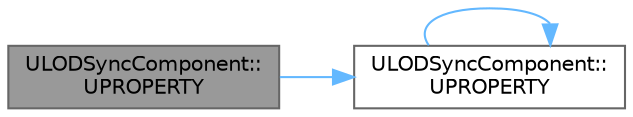 digraph "ULODSyncComponent::UPROPERTY"
{
 // INTERACTIVE_SVG=YES
 // LATEX_PDF_SIZE
  bgcolor="transparent";
  edge [fontname=Helvetica,fontsize=10,labelfontname=Helvetica,labelfontsize=10];
  node [fontname=Helvetica,fontsize=10,shape=box,height=0.2,width=0.4];
  rankdir="LR";
  Node1 [id="Node000001",label="ULODSyncComponent::\lUPROPERTY",height=0.2,width=0.4,color="gray40", fillcolor="grey60", style="filled", fontcolor="black",tooltip="Array of components whose LOD may drive or be driven by this component."];
  Node1 -> Node2 [id="edge1_Node000001_Node000002",color="steelblue1",style="solid",tooltip=" "];
  Node2 [id="Node000002",label="ULODSyncComponent::\lUPROPERTY",height=0.2,width=0.4,color="grey40", fillcolor="white", style="filled",URL="$db/d63/classULODSyncComponent.html#a1f9ab00ae7e2ad299e25e760d7c2d5f8",tooltip=" "];
  Node2 -> Node2 [id="edge2_Node000002_Node000002",color="steelblue1",style="solid",tooltip=" "];
}
